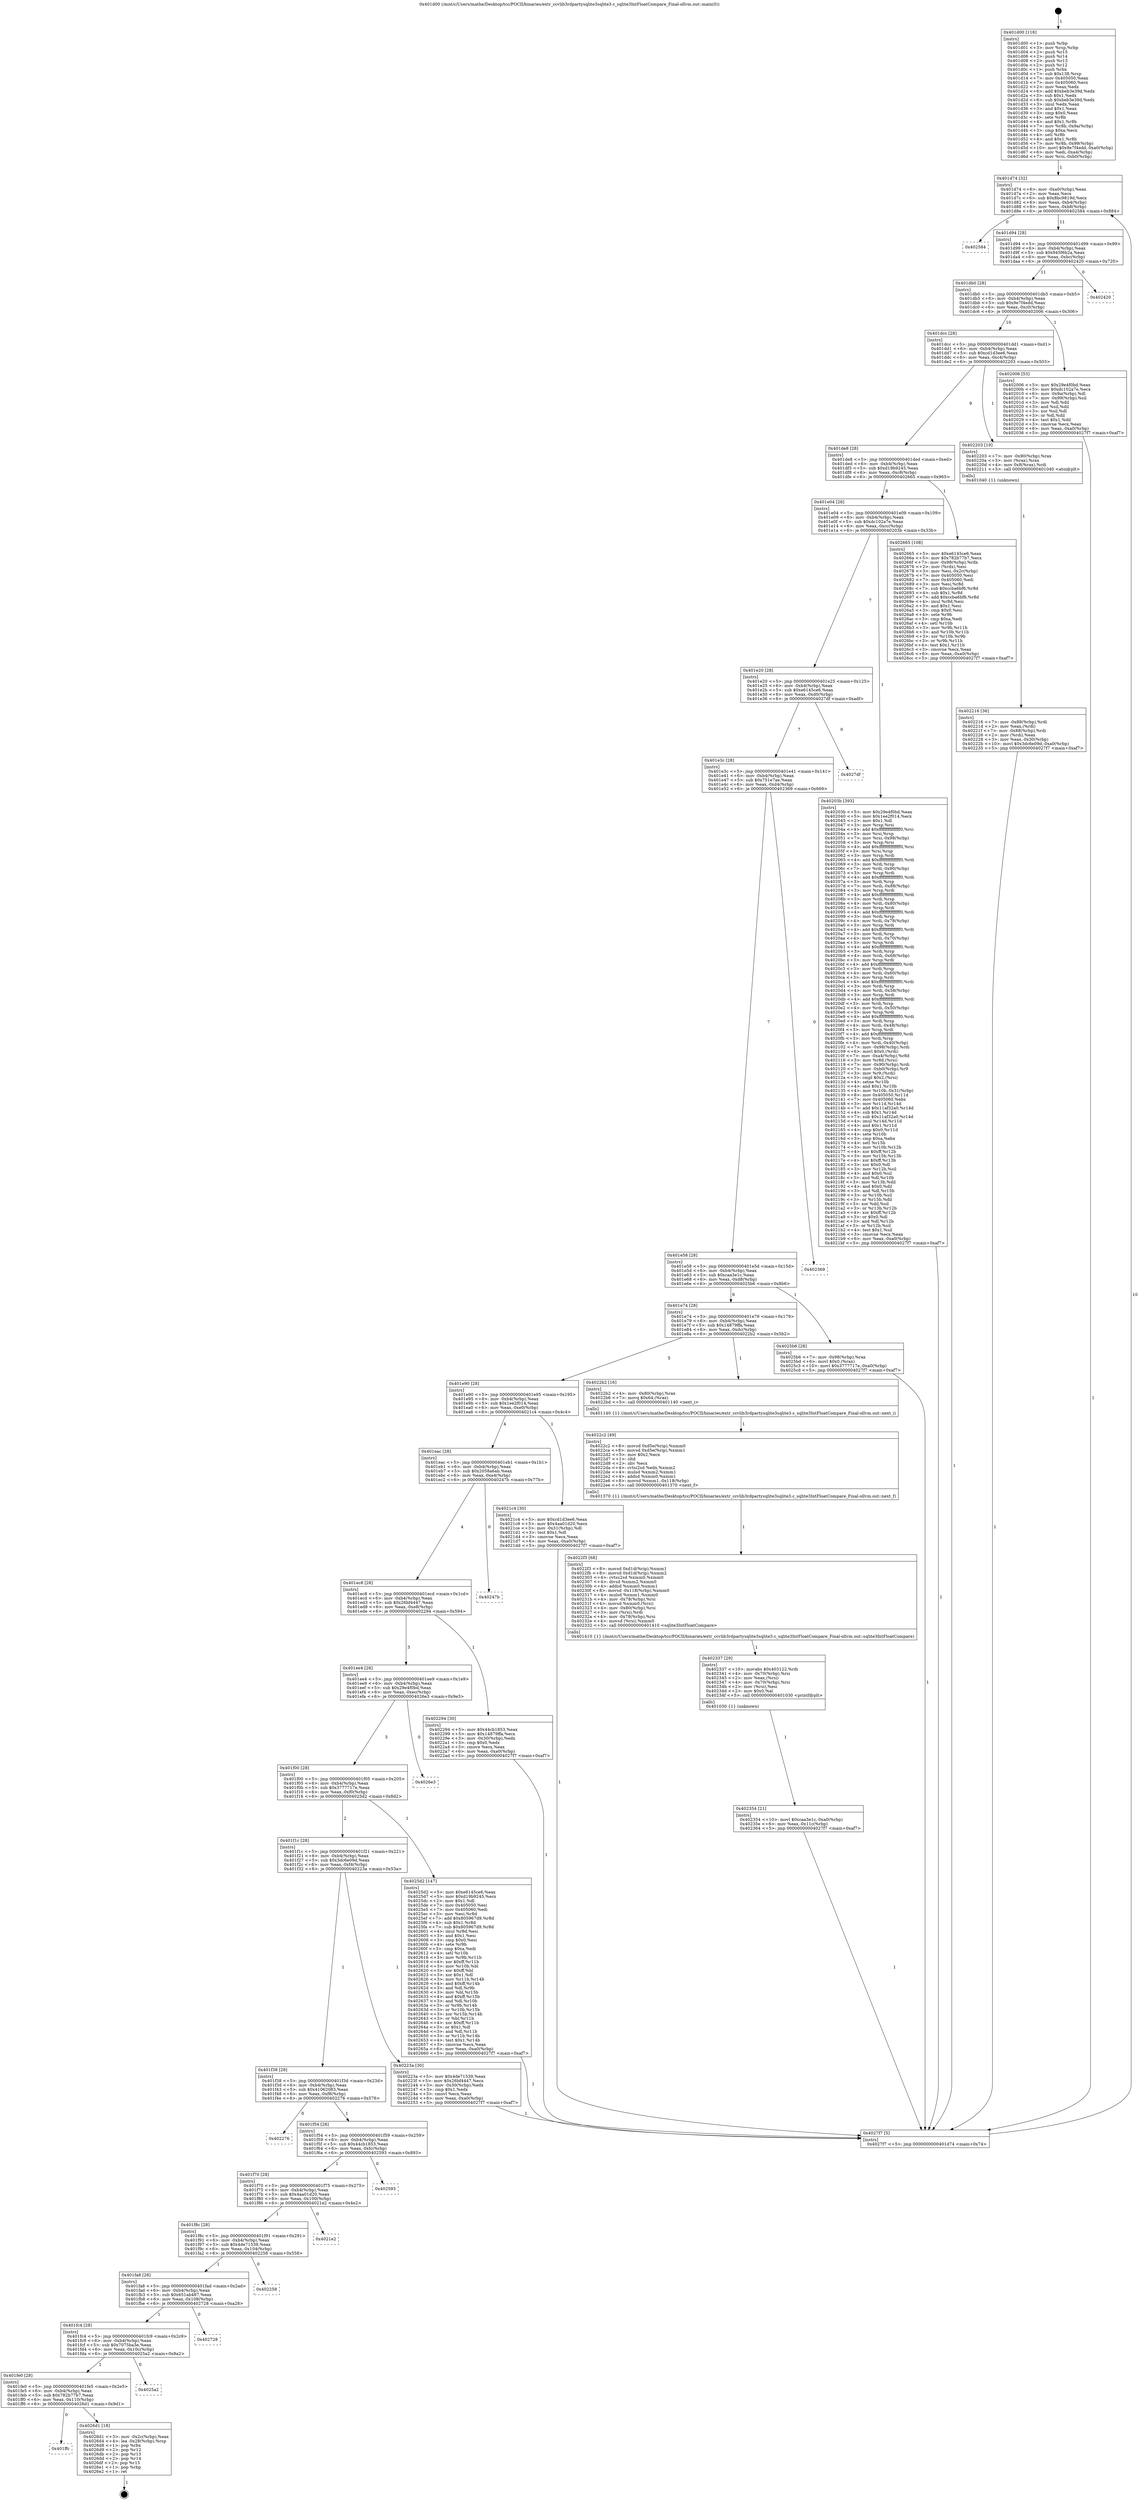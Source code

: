 digraph "0x401d00" {
  label = "0x401d00 (/mnt/c/Users/mathe/Desktop/tcc/POCII/binaries/extr_ccvlib3rdpartysqlite3sqlite3.c_sqlite3IntFloatCompare_Final-ollvm.out::main(0))"
  labelloc = "t"
  node[shape=record]

  Entry [label="",width=0.3,height=0.3,shape=circle,fillcolor=black,style=filled]
  "0x401d74" [label="{
     0x401d74 [32]\l
     | [instrs]\l
     &nbsp;&nbsp;0x401d74 \<+6\>: mov -0xa0(%rbp),%eax\l
     &nbsp;&nbsp;0x401d7a \<+2\>: mov %eax,%ecx\l
     &nbsp;&nbsp;0x401d7c \<+6\>: sub $0x8bc9819d,%ecx\l
     &nbsp;&nbsp;0x401d82 \<+6\>: mov %eax,-0xb4(%rbp)\l
     &nbsp;&nbsp;0x401d88 \<+6\>: mov %ecx,-0xb8(%rbp)\l
     &nbsp;&nbsp;0x401d8e \<+6\>: je 0000000000402584 \<main+0x884\>\l
  }"]
  "0x402584" [label="{
     0x402584\l
  }", style=dashed]
  "0x401d94" [label="{
     0x401d94 [28]\l
     | [instrs]\l
     &nbsp;&nbsp;0x401d94 \<+5\>: jmp 0000000000401d99 \<main+0x99\>\l
     &nbsp;&nbsp;0x401d99 \<+6\>: mov -0xb4(%rbp),%eax\l
     &nbsp;&nbsp;0x401d9f \<+5\>: sub $0x945f6b2a,%eax\l
     &nbsp;&nbsp;0x401da4 \<+6\>: mov %eax,-0xbc(%rbp)\l
     &nbsp;&nbsp;0x401daa \<+6\>: je 0000000000402420 \<main+0x720\>\l
  }"]
  Exit [label="",width=0.3,height=0.3,shape=circle,fillcolor=black,style=filled,peripheries=2]
  "0x402420" [label="{
     0x402420\l
  }", style=dashed]
  "0x401db0" [label="{
     0x401db0 [28]\l
     | [instrs]\l
     &nbsp;&nbsp;0x401db0 \<+5\>: jmp 0000000000401db5 \<main+0xb5\>\l
     &nbsp;&nbsp;0x401db5 \<+6\>: mov -0xb4(%rbp),%eax\l
     &nbsp;&nbsp;0x401dbb \<+5\>: sub $0x9e7f4edd,%eax\l
     &nbsp;&nbsp;0x401dc0 \<+6\>: mov %eax,-0xc0(%rbp)\l
     &nbsp;&nbsp;0x401dc6 \<+6\>: je 0000000000402006 \<main+0x306\>\l
  }"]
  "0x401ffc" [label="{
     0x401ffc\l
  }", style=dashed]
  "0x402006" [label="{
     0x402006 [53]\l
     | [instrs]\l
     &nbsp;&nbsp;0x402006 \<+5\>: mov $0x29e4f0bd,%eax\l
     &nbsp;&nbsp;0x40200b \<+5\>: mov $0xdc102a7e,%ecx\l
     &nbsp;&nbsp;0x402010 \<+6\>: mov -0x9a(%rbp),%dl\l
     &nbsp;&nbsp;0x402016 \<+7\>: mov -0x99(%rbp),%sil\l
     &nbsp;&nbsp;0x40201d \<+3\>: mov %dl,%dil\l
     &nbsp;&nbsp;0x402020 \<+3\>: and %sil,%dil\l
     &nbsp;&nbsp;0x402023 \<+3\>: xor %sil,%dl\l
     &nbsp;&nbsp;0x402026 \<+3\>: or %dl,%dil\l
     &nbsp;&nbsp;0x402029 \<+4\>: test $0x1,%dil\l
     &nbsp;&nbsp;0x40202d \<+3\>: cmovne %ecx,%eax\l
     &nbsp;&nbsp;0x402030 \<+6\>: mov %eax,-0xa0(%rbp)\l
     &nbsp;&nbsp;0x402036 \<+5\>: jmp 00000000004027f7 \<main+0xaf7\>\l
  }"]
  "0x401dcc" [label="{
     0x401dcc [28]\l
     | [instrs]\l
     &nbsp;&nbsp;0x401dcc \<+5\>: jmp 0000000000401dd1 \<main+0xd1\>\l
     &nbsp;&nbsp;0x401dd1 \<+6\>: mov -0xb4(%rbp),%eax\l
     &nbsp;&nbsp;0x401dd7 \<+5\>: sub $0xcd1d3ee6,%eax\l
     &nbsp;&nbsp;0x401ddc \<+6\>: mov %eax,-0xc4(%rbp)\l
     &nbsp;&nbsp;0x401de2 \<+6\>: je 0000000000402203 \<main+0x503\>\l
  }"]
  "0x4027f7" [label="{
     0x4027f7 [5]\l
     | [instrs]\l
     &nbsp;&nbsp;0x4027f7 \<+5\>: jmp 0000000000401d74 \<main+0x74\>\l
  }"]
  "0x401d00" [label="{
     0x401d00 [116]\l
     | [instrs]\l
     &nbsp;&nbsp;0x401d00 \<+1\>: push %rbp\l
     &nbsp;&nbsp;0x401d01 \<+3\>: mov %rsp,%rbp\l
     &nbsp;&nbsp;0x401d04 \<+2\>: push %r15\l
     &nbsp;&nbsp;0x401d06 \<+2\>: push %r14\l
     &nbsp;&nbsp;0x401d08 \<+2\>: push %r13\l
     &nbsp;&nbsp;0x401d0a \<+2\>: push %r12\l
     &nbsp;&nbsp;0x401d0c \<+1\>: push %rbx\l
     &nbsp;&nbsp;0x401d0d \<+7\>: sub $0x138,%rsp\l
     &nbsp;&nbsp;0x401d14 \<+7\>: mov 0x405050,%eax\l
     &nbsp;&nbsp;0x401d1b \<+7\>: mov 0x405060,%ecx\l
     &nbsp;&nbsp;0x401d22 \<+2\>: mov %eax,%edx\l
     &nbsp;&nbsp;0x401d24 \<+6\>: add $0xbeb3e39d,%edx\l
     &nbsp;&nbsp;0x401d2a \<+3\>: sub $0x1,%edx\l
     &nbsp;&nbsp;0x401d2d \<+6\>: sub $0xbeb3e39d,%edx\l
     &nbsp;&nbsp;0x401d33 \<+3\>: imul %edx,%eax\l
     &nbsp;&nbsp;0x401d36 \<+3\>: and $0x1,%eax\l
     &nbsp;&nbsp;0x401d39 \<+3\>: cmp $0x0,%eax\l
     &nbsp;&nbsp;0x401d3c \<+4\>: sete %r8b\l
     &nbsp;&nbsp;0x401d40 \<+4\>: and $0x1,%r8b\l
     &nbsp;&nbsp;0x401d44 \<+7\>: mov %r8b,-0x9a(%rbp)\l
     &nbsp;&nbsp;0x401d4b \<+3\>: cmp $0xa,%ecx\l
     &nbsp;&nbsp;0x401d4e \<+4\>: setl %r8b\l
     &nbsp;&nbsp;0x401d52 \<+4\>: and $0x1,%r8b\l
     &nbsp;&nbsp;0x401d56 \<+7\>: mov %r8b,-0x99(%rbp)\l
     &nbsp;&nbsp;0x401d5d \<+10\>: movl $0x9e7f4edd,-0xa0(%rbp)\l
     &nbsp;&nbsp;0x401d67 \<+6\>: mov %edi,-0xa4(%rbp)\l
     &nbsp;&nbsp;0x401d6d \<+7\>: mov %rsi,-0xb0(%rbp)\l
  }"]
  "0x4026d1" [label="{
     0x4026d1 [18]\l
     | [instrs]\l
     &nbsp;&nbsp;0x4026d1 \<+3\>: mov -0x2c(%rbp),%eax\l
     &nbsp;&nbsp;0x4026d4 \<+4\>: lea -0x28(%rbp),%rsp\l
     &nbsp;&nbsp;0x4026d8 \<+1\>: pop %rbx\l
     &nbsp;&nbsp;0x4026d9 \<+2\>: pop %r12\l
     &nbsp;&nbsp;0x4026db \<+2\>: pop %r13\l
     &nbsp;&nbsp;0x4026dd \<+2\>: pop %r14\l
     &nbsp;&nbsp;0x4026df \<+2\>: pop %r15\l
     &nbsp;&nbsp;0x4026e1 \<+1\>: pop %rbp\l
     &nbsp;&nbsp;0x4026e2 \<+1\>: ret\l
  }"]
  "0x402203" [label="{
     0x402203 [19]\l
     | [instrs]\l
     &nbsp;&nbsp;0x402203 \<+7\>: mov -0x90(%rbp),%rax\l
     &nbsp;&nbsp;0x40220a \<+3\>: mov (%rax),%rax\l
     &nbsp;&nbsp;0x40220d \<+4\>: mov 0x8(%rax),%rdi\l
     &nbsp;&nbsp;0x402211 \<+5\>: call 0000000000401040 \<atoi@plt\>\l
     | [calls]\l
     &nbsp;&nbsp;0x401040 \{1\} (unknown)\l
  }"]
  "0x401de8" [label="{
     0x401de8 [28]\l
     | [instrs]\l
     &nbsp;&nbsp;0x401de8 \<+5\>: jmp 0000000000401ded \<main+0xed\>\l
     &nbsp;&nbsp;0x401ded \<+6\>: mov -0xb4(%rbp),%eax\l
     &nbsp;&nbsp;0x401df3 \<+5\>: sub $0xd19b9245,%eax\l
     &nbsp;&nbsp;0x401df8 \<+6\>: mov %eax,-0xc8(%rbp)\l
     &nbsp;&nbsp;0x401dfe \<+6\>: je 0000000000402665 \<main+0x965\>\l
  }"]
  "0x401fe0" [label="{
     0x401fe0 [28]\l
     | [instrs]\l
     &nbsp;&nbsp;0x401fe0 \<+5\>: jmp 0000000000401fe5 \<main+0x2e5\>\l
     &nbsp;&nbsp;0x401fe5 \<+6\>: mov -0xb4(%rbp),%eax\l
     &nbsp;&nbsp;0x401feb \<+5\>: sub $0x782b77b7,%eax\l
     &nbsp;&nbsp;0x401ff0 \<+6\>: mov %eax,-0x110(%rbp)\l
     &nbsp;&nbsp;0x401ff6 \<+6\>: je 00000000004026d1 \<main+0x9d1\>\l
  }"]
  "0x402665" [label="{
     0x402665 [108]\l
     | [instrs]\l
     &nbsp;&nbsp;0x402665 \<+5\>: mov $0xe6145ce6,%eax\l
     &nbsp;&nbsp;0x40266a \<+5\>: mov $0x782b77b7,%ecx\l
     &nbsp;&nbsp;0x40266f \<+7\>: mov -0x98(%rbp),%rdx\l
     &nbsp;&nbsp;0x402676 \<+2\>: mov (%rdx),%esi\l
     &nbsp;&nbsp;0x402678 \<+3\>: mov %esi,-0x2c(%rbp)\l
     &nbsp;&nbsp;0x40267b \<+7\>: mov 0x405050,%esi\l
     &nbsp;&nbsp;0x402682 \<+7\>: mov 0x405060,%edi\l
     &nbsp;&nbsp;0x402689 \<+3\>: mov %esi,%r8d\l
     &nbsp;&nbsp;0x40268c \<+7\>: sub $0xccba6bf6,%r8d\l
     &nbsp;&nbsp;0x402693 \<+4\>: sub $0x1,%r8d\l
     &nbsp;&nbsp;0x402697 \<+7\>: add $0xccba6bf6,%r8d\l
     &nbsp;&nbsp;0x40269e \<+4\>: imul %r8d,%esi\l
     &nbsp;&nbsp;0x4026a2 \<+3\>: and $0x1,%esi\l
     &nbsp;&nbsp;0x4026a5 \<+3\>: cmp $0x0,%esi\l
     &nbsp;&nbsp;0x4026a8 \<+4\>: sete %r9b\l
     &nbsp;&nbsp;0x4026ac \<+3\>: cmp $0xa,%edi\l
     &nbsp;&nbsp;0x4026af \<+4\>: setl %r10b\l
     &nbsp;&nbsp;0x4026b3 \<+3\>: mov %r9b,%r11b\l
     &nbsp;&nbsp;0x4026b6 \<+3\>: and %r10b,%r11b\l
     &nbsp;&nbsp;0x4026b9 \<+3\>: xor %r10b,%r9b\l
     &nbsp;&nbsp;0x4026bc \<+3\>: or %r9b,%r11b\l
     &nbsp;&nbsp;0x4026bf \<+4\>: test $0x1,%r11b\l
     &nbsp;&nbsp;0x4026c3 \<+3\>: cmovne %ecx,%eax\l
     &nbsp;&nbsp;0x4026c6 \<+6\>: mov %eax,-0xa0(%rbp)\l
     &nbsp;&nbsp;0x4026cc \<+5\>: jmp 00000000004027f7 \<main+0xaf7\>\l
  }"]
  "0x401e04" [label="{
     0x401e04 [28]\l
     | [instrs]\l
     &nbsp;&nbsp;0x401e04 \<+5\>: jmp 0000000000401e09 \<main+0x109\>\l
     &nbsp;&nbsp;0x401e09 \<+6\>: mov -0xb4(%rbp),%eax\l
     &nbsp;&nbsp;0x401e0f \<+5\>: sub $0xdc102a7e,%eax\l
     &nbsp;&nbsp;0x401e14 \<+6\>: mov %eax,-0xcc(%rbp)\l
     &nbsp;&nbsp;0x401e1a \<+6\>: je 000000000040203b \<main+0x33b\>\l
  }"]
  "0x4025a2" [label="{
     0x4025a2\l
  }", style=dashed]
  "0x40203b" [label="{
     0x40203b [393]\l
     | [instrs]\l
     &nbsp;&nbsp;0x40203b \<+5\>: mov $0x29e4f0bd,%eax\l
     &nbsp;&nbsp;0x402040 \<+5\>: mov $0x1ee2f014,%ecx\l
     &nbsp;&nbsp;0x402045 \<+2\>: mov $0x1,%dl\l
     &nbsp;&nbsp;0x402047 \<+3\>: mov %rsp,%rsi\l
     &nbsp;&nbsp;0x40204a \<+4\>: add $0xfffffffffffffff0,%rsi\l
     &nbsp;&nbsp;0x40204e \<+3\>: mov %rsi,%rsp\l
     &nbsp;&nbsp;0x402051 \<+7\>: mov %rsi,-0x98(%rbp)\l
     &nbsp;&nbsp;0x402058 \<+3\>: mov %rsp,%rsi\l
     &nbsp;&nbsp;0x40205b \<+4\>: add $0xfffffffffffffff0,%rsi\l
     &nbsp;&nbsp;0x40205f \<+3\>: mov %rsi,%rsp\l
     &nbsp;&nbsp;0x402062 \<+3\>: mov %rsp,%rdi\l
     &nbsp;&nbsp;0x402065 \<+4\>: add $0xfffffffffffffff0,%rdi\l
     &nbsp;&nbsp;0x402069 \<+3\>: mov %rdi,%rsp\l
     &nbsp;&nbsp;0x40206c \<+7\>: mov %rdi,-0x90(%rbp)\l
     &nbsp;&nbsp;0x402073 \<+3\>: mov %rsp,%rdi\l
     &nbsp;&nbsp;0x402076 \<+4\>: add $0xfffffffffffffff0,%rdi\l
     &nbsp;&nbsp;0x40207a \<+3\>: mov %rdi,%rsp\l
     &nbsp;&nbsp;0x40207d \<+7\>: mov %rdi,-0x88(%rbp)\l
     &nbsp;&nbsp;0x402084 \<+3\>: mov %rsp,%rdi\l
     &nbsp;&nbsp;0x402087 \<+4\>: add $0xfffffffffffffff0,%rdi\l
     &nbsp;&nbsp;0x40208b \<+3\>: mov %rdi,%rsp\l
     &nbsp;&nbsp;0x40208e \<+4\>: mov %rdi,-0x80(%rbp)\l
     &nbsp;&nbsp;0x402092 \<+3\>: mov %rsp,%rdi\l
     &nbsp;&nbsp;0x402095 \<+4\>: add $0xfffffffffffffff0,%rdi\l
     &nbsp;&nbsp;0x402099 \<+3\>: mov %rdi,%rsp\l
     &nbsp;&nbsp;0x40209c \<+4\>: mov %rdi,-0x78(%rbp)\l
     &nbsp;&nbsp;0x4020a0 \<+3\>: mov %rsp,%rdi\l
     &nbsp;&nbsp;0x4020a3 \<+4\>: add $0xfffffffffffffff0,%rdi\l
     &nbsp;&nbsp;0x4020a7 \<+3\>: mov %rdi,%rsp\l
     &nbsp;&nbsp;0x4020aa \<+4\>: mov %rdi,-0x70(%rbp)\l
     &nbsp;&nbsp;0x4020ae \<+3\>: mov %rsp,%rdi\l
     &nbsp;&nbsp;0x4020b1 \<+4\>: add $0xfffffffffffffff0,%rdi\l
     &nbsp;&nbsp;0x4020b5 \<+3\>: mov %rdi,%rsp\l
     &nbsp;&nbsp;0x4020b8 \<+4\>: mov %rdi,-0x68(%rbp)\l
     &nbsp;&nbsp;0x4020bc \<+3\>: mov %rsp,%rdi\l
     &nbsp;&nbsp;0x4020bf \<+4\>: add $0xfffffffffffffff0,%rdi\l
     &nbsp;&nbsp;0x4020c3 \<+3\>: mov %rdi,%rsp\l
     &nbsp;&nbsp;0x4020c6 \<+4\>: mov %rdi,-0x60(%rbp)\l
     &nbsp;&nbsp;0x4020ca \<+3\>: mov %rsp,%rdi\l
     &nbsp;&nbsp;0x4020cd \<+4\>: add $0xfffffffffffffff0,%rdi\l
     &nbsp;&nbsp;0x4020d1 \<+3\>: mov %rdi,%rsp\l
     &nbsp;&nbsp;0x4020d4 \<+4\>: mov %rdi,-0x58(%rbp)\l
     &nbsp;&nbsp;0x4020d8 \<+3\>: mov %rsp,%rdi\l
     &nbsp;&nbsp;0x4020db \<+4\>: add $0xfffffffffffffff0,%rdi\l
     &nbsp;&nbsp;0x4020df \<+3\>: mov %rdi,%rsp\l
     &nbsp;&nbsp;0x4020e2 \<+4\>: mov %rdi,-0x50(%rbp)\l
     &nbsp;&nbsp;0x4020e6 \<+3\>: mov %rsp,%rdi\l
     &nbsp;&nbsp;0x4020e9 \<+4\>: add $0xfffffffffffffff0,%rdi\l
     &nbsp;&nbsp;0x4020ed \<+3\>: mov %rdi,%rsp\l
     &nbsp;&nbsp;0x4020f0 \<+4\>: mov %rdi,-0x48(%rbp)\l
     &nbsp;&nbsp;0x4020f4 \<+3\>: mov %rsp,%rdi\l
     &nbsp;&nbsp;0x4020f7 \<+4\>: add $0xfffffffffffffff0,%rdi\l
     &nbsp;&nbsp;0x4020fb \<+3\>: mov %rdi,%rsp\l
     &nbsp;&nbsp;0x4020fe \<+4\>: mov %rdi,-0x40(%rbp)\l
     &nbsp;&nbsp;0x402102 \<+7\>: mov -0x98(%rbp),%rdi\l
     &nbsp;&nbsp;0x402109 \<+6\>: movl $0x0,(%rdi)\l
     &nbsp;&nbsp;0x40210f \<+7\>: mov -0xa4(%rbp),%r8d\l
     &nbsp;&nbsp;0x402116 \<+3\>: mov %r8d,(%rsi)\l
     &nbsp;&nbsp;0x402119 \<+7\>: mov -0x90(%rbp),%rdi\l
     &nbsp;&nbsp;0x402120 \<+7\>: mov -0xb0(%rbp),%r9\l
     &nbsp;&nbsp;0x402127 \<+3\>: mov %r9,(%rdi)\l
     &nbsp;&nbsp;0x40212a \<+3\>: cmpl $0x2,(%rsi)\l
     &nbsp;&nbsp;0x40212d \<+4\>: setne %r10b\l
     &nbsp;&nbsp;0x402131 \<+4\>: and $0x1,%r10b\l
     &nbsp;&nbsp;0x402135 \<+4\>: mov %r10b,-0x31(%rbp)\l
     &nbsp;&nbsp;0x402139 \<+8\>: mov 0x405050,%r11d\l
     &nbsp;&nbsp;0x402141 \<+7\>: mov 0x405060,%ebx\l
     &nbsp;&nbsp;0x402148 \<+3\>: mov %r11d,%r14d\l
     &nbsp;&nbsp;0x40214b \<+7\>: add $0x11af32a0,%r14d\l
     &nbsp;&nbsp;0x402152 \<+4\>: sub $0x1,%r14d\l
     &nbsp;&nbsp;0x402156 \<+7\>: sub $0x11af32a0,%r14d\l
     &nbsp;&nbsp;0x40215d \<+4\>: imul %r14d,%r11d\l
     &nbsp;&nbsp;0x402161 \<+4\>: and $0x1,%r11d\l
     &nbsp;&nbsp;0x402165 \<+4\>: cmp $0x0,%r11d\l
     &nbsp;&nbsp;0x402169 \<+4\>: sete %r10b\l
     &nbsp;&nbsp;0x40216d \<+3\>: cmp $0xa,%ebx\l
     &nbsp;&nbsp;0x402170 \<+4\>: setl %r15b\l
     &nbsp;&nbsp;0x402174 \<+3\>: mov %r10b,%r12b\l
     &nbsp;&nbsp;0x402177 \<+4\>: xor $0xff,%r12b\l
     &nbsp;&nbsp;0x40217b \<+3\>: mov %r15b,%r13b\l
     &nbsp;&nbsp;0x40217e \<+4\>: xor $0xff,%r13b\l
     &nbsp;&nbsp;0x402182 \<+3\>: xor $0x0,%dl\l
     &nbsp;&nbsp;0x402185 \<+3\>: mov %r12b,%sil\l
     &nbsp;&nbsp;0x402188 \<+4\>: and $0x0,%sil\l
     &nbsp;&nbsp;0x40218c \<+3\>: and %dl,%r10b\l
     &nbsp;&nbsp;0x40218f \<+3\>: mov %r13b,%dil\l
     &nbsp;&nbsp;0x402192 \<+4\>: and $0x0,%dil\l
     &nbsp;&nbsp;0x402196 \<+3\>: and %dl,%r15b\l
     &nbsp;&nbsp;0x402199 \<+3\>: or %r10b,%sil\l
     &nbsp;&nbsp;0x40219c \<+3\>: or %r15b,%dil\l
     &nbsp;&nbsp;0x40219f \<+3\>: xor %dil,%sil\l
     &nbsp;&nbsp;0x4021a2 \<+3\>: or %r13b,%r12b\l
     &nbsp;&nbsp;0x4021a5 \<+4\>: xor $0xff,%r12b\l
     &nbsp;&nbsp;0x4021a9 \<+3\>: or $0x0,%dl\l
     &nbsp;&nbsp;0x4021ac \<+3\>: and %dl,%r12b\l
     &nbsp;&nbsp;0x4021af \<+3\>: or %r12b,%sil\l
     &nbsp;&nbsp;0x4021b2 \<+4\>: test $0x1,%sil\l
     &nbsp;&nbsp;0x4021b6 \<+3\>: cmovne %ecx,%eax\l
     &nbsp;&nbsp;0x4021b9 \<+6\>: mov %eax,-0xa0(%rbp)\l
     &nbsp;&nbsp;0x4021bf \<+5\>: jmp 00000000004027f7 \<main+0xaf7\>\l
  }"]
  "0x401e20" [label="{
     0x401e20 [28]\l
     | [instrs]\l
     &nbsp;&nbsp;0x401e20 \<+5\>: jmp 0000000000401e25 \<main+0x125\>\l
     &nbsp;&nbsp;0x401e25 \<+6\>: mov -0xb4(%rbp),%eax\l
     &nbsp;&nbsp;0x401e2b \<+5\>: sub $0xe6145ce6,%eax\l
     &nbsp;&nbsp;0x401e30 \<+6\>: mov %eax,-0xd0(%rbp)\l
     &nbsp;&nbsp;0x401e36 \<+6\>: je 00000000004027df \<main+0xadf\>\l
  }"]
  "0x401fc4" [label="{
     0x401fc4 [28]\l
     | [instrs]\l
     &nbsp;&nbsp;0x401fc4 \<+5\>: jmp 0000000000401fc9 \<main+0x2c9\>\l
     &nbsp;&nbsp;0x401fc9 \<+6\>: mov -0xb4(%rbp),%eax\l
     &nbsp;&nbsp;0x401fcf \<+5\>: sub $0x7075ba3e,%eax\l
     &nbsp;&nbsp;0x401fd4 \<+6\>: mov %eax,-0x10c(%rbp)\l
     &nbsp;&nbsp;0x401fda \<+6\>: je 00000000004025a2 \<main+0x8a2\>\l
  }"]
  "0x402728" [label="{
     0x402728\l
  }", style=dashed]
  "0x4027df" [label="{
     0x4027df\l
  }", style=dashed]
  "0x401e3c" [label="{
     0x401e3c [28]\l
     | [instrs]\l
     &nbsp;&nbsp;0x401e3c \<+5\>: jmp 0000000000401e41 \<main+0x141\>\l
     &nbsp;&nbsp;0x401e41 \<+6\>: mov -0xb4(%rbp),%eax\l
     &nbsp;&nbsp;0x401e47 \<+5\>: sub $0x751e7ae,%eax\l
     &nbsp;&nbsp;0x401e4c \<+6\>: mov %eax,-0xd4(%rbp)\l
     &nbsp;&nbsp;0x401e52 \<+6\>: je 0000000000402369 \<main+0x669\>\l
  }"]
  "0x401fa8" [label="{
     0x401fa8 [28]\l
     | [instrs]\l
     &nbsp;&nbsp;0x401fa8 \<+5\>: jmp 0000000000401fad \<main+0x2ad\>\l
     &nbsp;&nbsp;0x401fad \<+6\>: mov -0xb4(%rbp),%eax\l
     &nbsp;&nbsp;0x401fb3 \<+5\>: sub $0x651ab487,%eax\l
     &nbsp;&nbsp;0x401fb8 \<+6\>: mov %eax,-0x108(%rbp)\l
     &nbsp;&nbsp;0x401fbe \<+6\>: je 0000000000402728 \<main+0xa28\>\l
  }"]
  "0x402369" [label="{
     0x402369\l
  }", style=dashed]
  "0x401e58" [label="{
     0x401e58 [28]\l
     | [instrs]\l
     &nbsp;&nbsp;0x401e58 \<+5\>: jmp 0000000000401e5d \<main+0x15d\>\l
     &nbsp;&nbsp;0x401e5d \<+6\>: mov -0xb4(%rbp),%eax\l
     &nbsp;&nbsp;0x401e63 \<+5\>: sub $0xcaa3e1c,%eax\l
     &nbsp;&nbsp;0x401e68 \<+6\>: mov %eax,-0xd8(%rbp)\l
     &nbsp;&nbsp;0x401e6e \<+6\>: je 00000000004025b6 \<main+0x8b6\>\l
  }"]
  "0x402258" [label="{
     0x402258\l
  }", style=dashed]
  "0x4025b6" [label="{
     0x4025b6 [28]\l
     | [instrs]\l
     &nbsp;&nbsp;0x4025b6 \<+7\>: mov -0x98(%rbp),%rax\l
     &nbsp;&nbsp;0x4025bd \<+6\>: movl $0x0,(%rax)\l
     &nbsp;&nbsp;0x4025c3 \<+10\>: movl $0x3777717e,-0xa0(%rbp)\l
     &nbsp;&nbsp;0x4025cd \<+5\>: jmp 00000000004027f7 \<main+0xaf7\>\l
  }"]
  "0x401e74" [label="{
     0x401e74 [28]\l
     | [instrs]\l
     &nbsp;&nbsp;0x401e74 \<+5\>: jmp 0000000000401e79 \<main+0x179\>\l
     &nbsp;&nbsp;0x401e79 \<+6\>: mov -0xb4(%rbp),%eax\l
     &nbsp;&nbsp;0x401e7f \<+5\>: sub $0x14879ffa,%eax\l
     &nbsp;&nbsp;0x401e84 \<+6\>: mov %eax,-0xdc(%rbp)\l
     &nbsp;&nbsp;0x401e8a \<+6\>: je 00000000004022b2 \<main+0x5b2\>\l
  }"]
  "0x401f8c" [label="{
     0x401f8c [28]\l
     | [instrs]\l
     &nbsp;&nbsp;0x401f8c \<+5\>: jmp 0000000000401f91 \<main+0x291\>\l
     &nbsp;&nbsp;0x401f91 \<+6\>: mov -0xb4(%rbp),%eax\l
     &nbsp;&nbsp;0x401f97 \<+5\>: sub $0x4de71539,%eax\l
     &nbsp;&nbsp;0x401f9c \<+6\>: mov %eax,-0x104(%rbp)\l
     &nbsp;&nbsp;0x401fa2 \<+6\>: je 0000000000402258 \<main+0x558\>\l
  }"]
  "0x4022b2" [label="{
     0x4022b2 [16]\l
     | [instrs]\l
     &nbsp;&nbsp;0x4022b2 \<+4\>: mov -0x80(%rbp),%rax\l
     &nbsp;&nbsp;0x4022b6 \<+7\>: movq $0x64,(%rax)\l
     &nbsp;&nbsp;0x4022bd \<+5\>: call 0000000000401140 \<next_i\>\l
     | [calls]\l
     &nbsp;&nbsp;0x401140 \{1\} (/mnt/c/Users/mathe/Desktop/tcc/POCII/binaries/extr_ccvlib3rdpartysqlite3sqlite3.c_sqlite3IntFloatCompare_Final-ollvm.out::next_i)\l
  }"]
  "0x401e90" [label="{
     0x401e90 [28]\l
     | [instrs]\l
     &nbsp;&nbsp;0x401e90 \<+5\>: jmp 0000000000401e95 \<main+0x195\>\l
     &nbsp;&nbsp;0x401e95 \<+6\>: mov -0xb4(%rbp),%eax\l
     &nbsp;&nbsp;0x401e9b \<+5\>: sub $0x1ee2f014,%eax\l
     &nbsp;&nbsp;0x401ea0 \<+6\>: mov %eax,-0xe0(%rbp)\l
     &nbsp;&nbsp;0x401ea6 \<+6\>: je 00000000004021c4 \<main+0x4c4\>\l
  }"]
  "0x4021e2" [label="{
     0x4021e2\l
  }", style=dashed]
  "0x4021c4" [label="{
     0x4021c4 [30]\l
     | [instrs]\l
     &nbsp;&nbsp;0x4021c4 \<+5\>: mov $0xcd1d3ee6,%eax\l
     &nbsp;&nbsp;0x4021c9 \<+5\>: mov $0x4aa01d20,%ecx\l
     &nbsp;&nbsp;0x4021ce \<+3\>: mov -0x31(%rbp),%dl\l
     &nbsp;&nbsp;0x4021d1 \<+3\>: test $0x1,%dl\l
     &nbsp;&nbsp;0x4021d4 \<+3\>: cmovne %ecx,%eax\l
     &nbsp;&nbsp;0x4021d7 \<+6\>: mov %eax,-0xa0(%rbp)\l
     &nbsp;&nbsp;0x4021dd \<+5\>: jmp 00000000004027f7 \<main+0xaf7\>\l
  }"]
  "0x401eac" [label="{
     0x401eac [28]\l
     | [instrs]\l
     &nbsp;&nbsp;0x401eac \<+5\>: jmp 0000000000401eb1 \<main+0x1b1\>\l
     &nbsp;&nbsp;0x401eb1 \<+6\>: mov -0xb4(%rbp),%eax\l
     &nbsp;&nbsp;0x401eb7 \<+5\>: sub $0x2058a6ab,%eax\l
     &nbsp;&nbsp;0x401ebc \<+6\>: mov %eax,-0xe4(%rbp)\l
     &nbsp;&nbsp;0x401ec2 \<+6\>: je 000000000040247b \<main+0x77b\>\l
  }"]
  "0x402216" [label="{
     0x402216 [36]\l
     | [instrs]\l
     &nbsp;&nbsp;0x402216 \<+7\>: mov -0x88(%rbp),%rdi\l
     &nbsp;&nbsp;0x40221d \<+2\>: mov %eax,(%rdi)\l
     &nbsp;&nbsp;0x40221f \<+7\>: mov -0x88(%rbp),%rdi\l
     &nbsp;&nbsp;0x402226 \<+2\>: mov (%rdi),%eax\l
     &nbsp;&nbsp;0x402228 \<+3\>: mov %eax,-0x30(%rbp)\l
     &nbsp;&nbsp;0x40222b \<+10\>: movl $0x3dc6e09d,-0xa0(%rbp)\l
     &nbsp;&nbsp;0x402235 \<+5\>: jmp 00000000004027f7 \<main+0xaf7\>\l
  }"]
  "0x401f70" [label="{
     0x401f70 [28]\l
     | [instrs]\l
     &nbsp;&nbsp;0x401f70 \<+5\>: jmp 0000000000401f75 \<main+0x275\>\l
     &nbsp;&nbsp;0x401f75 \<+6\>: mov -0xb4(%rbp),%eax\l
     &nbsp;&nbsp;0x401f7b \<+5\>: sub $0x4aa01d20,%eax\l
     &nbsp;&nbsp;0x401f80 \<+6\>: mov %eax,-0x100(%rbp)\l
     &nbsp;&nbsp;0x401f86 \<+6\>: je 00000000004021e2 \<main+0x4e2\>\l
  }"]
  "0x40247b" [label="{
     0x40247b\l
  }", style=dashed]
  "0x401ec8" [label="{
     0x401ec8 [28]\l
     | [instrs]\l
     &nbsp;&nbsp;0x401ec8 \<+5\>: jmp 0000000000401ecd \<main+0x1cd\>\l
     &nbsp;&nbsp;0x401ecd \<+6\>: mov -0xb4(%rbp),%eax\l
     &nbsp;&nbsp;0x401ed3 \<+5\>: sub $0x26bf4447,%eax\l
     &nbsp;&nbsp;0x401ed8 \<+6\>: mov %eax,-0xe8(%rbp)\l
     &nbsp;&nbsp;0x401ede \<+6\>: je 0000000000402294 \<main+0x594\>\l
  }"]
  "0x402593" [label="{
     0x402593\l
  }", style=dashed]
  "0x402294" [label="{
     0x402294 [30]\l
     | [instrs]\l
     &nbsp;&nbsp;0x402294 \<+5\>: mov $0x44cb1853,%eax\l
     &nbsp;&nbsp;0x402299 \<+5\>: mov $0x14879ffa,%ecx\l
     &nbsp;&nbsp;0x40229e \<+3\>: mov -0x30(%rbp),%edx\l
     &nbsp;&nbsp;0x4022a1 \<+3\>: cmp $0x0,%edx\l
     &nbsp;&nbsp;0x4022a4 \<+3\>: cmove %ecx,%eax\l
     &nbsp;&nbsp;0x4022a7 \<+6\>: mov %eax,-0xa0(%rbp)\l
     &nbsp;&nbsp;0x4022ad \<+5\>: jmp 00000000004027f7 \<main+0xaf7\>\l
  }"]
  "0x401ee4" [label="{
     0x401ee4 [28]\l
     | [instrs]\l
     &nbsp;&nbsp;0x401ee4 \<+5\>: jmp 0000000000401ee9 \<main+0x1e9\>\l
     &nbsp;&nbsp;0x401ee9 \<+6\>: mov -0xb4(%rbp),%eax\l
     &nbsp;&nbsp;0x401eef \<+5\>: sub $0x29e4f0bd,%eax\l
     &nbsp;&nbsp;0x401ef4 \<+6\>: mov %eax,-0xec(%rbp)\l
     &nbsp;&nbsp;0x401efa \<+6\>: je 00000000004026e3 \<main+0x9e3\>\l
  }"]
  "0x401f54" [label="{
     0x401f54 [28]\l
     | [instrs]\l
     &nbsp;&nbsp;0x401f54 \<+5\>: jmp 0000000000401f59 \<main+0x259\>\l
     &nbsp;&nbsp;0x401f59 \<+6\>: mov -0xb4(%rbp),%eax\l
     &nbsp;&nbsp;0x401f5f \<+5\>: sub $0x44cb1853,%eax\l
     &nbsp;&nbsp;0x401f64 \<+6\>: mov %eax,-0xfc(%rbp)\l
     &nbsp;&nbsp;0x401f6a \<+6\>: je 0000000000402593 \<main+0x893\>\l
  }"]
  "0x4026e3" [label="{
     0x4026e3\l
  }", style=dashed]
  "0x401f00" [label="{
     0x401f00 [28]\l
     | [instrs]\l
     &nbsp;&nbsp;0x401f00 \<+5\>: jmp 0000000000401f05 \<main+0x205\>\l
     &nbsp;&nbsp;0x401f05 \<+6\>: mov -0xb4(%rbp),%eax\l
     &nbsp;&nbsp;0x401f0b \<+5\>: sub $0x3777717e,%eax\l
     &nbsp;&nbsp;0x401f10 \<+6\>: mov %eax,-0xf0(%rbp)\l
     &nbsp;&nbsp;0x401f16 \<+6\>: je 00000000004025d2 \<main+0x8d2\>\l
  }"]
  "0x402276" [label="{
     0x402276\l
  }", style=dashed]
  "0x4025d2" [label="{
     0x4025d2 [147]\l
     | [instrs]\l
     &nbsp;&nbsp;0x4025d2 \<+5\>: mov $0xe6145ce6,%eax\l
     &nbsp;&nbsp;0x4025d7 \<+5\>: mov $0xd19b9245,%ecx\l
     &nbsp;&nbsp;0x4025dc \<+2\>: mov $0x1,%dl\l
     &nbsp;&nbsp;0x4025de \<+7\>: mov 0x405050,%esi\l
     &nbsp;&nbsp;0x4025e5 \<+7\>: mov 0x405060,%edi\l
     &nbsp;&nbsp;0x4025ec \<+3\>: mov %esi,%r8d\l
     &nbsp;&nbsp;0x4025ef \<+7\>: add $0x805967d9,%r8d\l
     &nbsp;&nbsp;0x4025f6 \<+4\>: sub $0x1,%r8d\l
     &nbsp;&nbsp;0x4025fa \<+7\>: sub $0x805967d9,%r8d\l
     &nbsp;&nbsp;0x402601 \<+4\>: imul %r8d,%esi\l
     &nbsp;&nbsp;0x402605 \<+3\>: and $0x1,%esi\l
     &nbsp;&nbsp;0x402608 \<+3\>: cmp $0x0,%esi\l
     &nbsp;&nbsp;0x40260b \<+4\>: sete %r9b\l
     &nbsp;&nbsp;0x40260f \<+3\>: cmp $0xa,%edi\l
     &nbsp;&nbsp;0x402612 \<+4\>: setl %r10b\l
     &nbsp;&nbsp;0x402616 \<+3\>: mov %r9b,%r11b\l
     &nbsp;&nbsp;0x402619 \<+4\>: xor $0xff,%r11b\l
     &nbsp;&nbsp;0x40261d \<+3\>: mov %r10b,%bl\l
     &nbsp;&nbsp;0x402620 \<+3\>: xor $0xff,%bl\l
     &nbsp;&nbsp;0x402623 \<+3\>: xor $0x1,%dl\l
     &nbsp;&nbsp;0x402626 \<+3\>: mov %r11b,%r14b\l
     &nbsp;&nbsp;0x402629 \<+4\>: and $0xff,%r14b\l
     &nbsp;&nbsp;0x40262d \<+3\>: and %dl,%r9b\l
     &nbsp;&nbsp;0x402630 \<+3\>: mov %bl,%r15b\l
     &nbsp;&nbsp;0x402633 \<+4\>: and $0xff,%r15b\l
     &nbsp;&nbsp;0x402637 \<+3\>: and %dl,%r10b\l
     &nbsp;&nbsp;0x40263a \<+3\>: or %r9b,%r14b\l
     &nbsp;&nbsp;0x40263d \<+3\>: or %r10b,%r15b\l
     &nbsp;&nbsp;0x402640 \<+3\>: xor %r15b,%r14b\l
     &nbsp;&nbsp;0x402643 \<+3\>: or %bl,%r11b\l
     &nbsp;&nbsp;0x402646 \<+4\>: xor $0xff,%r11b\l
     &nbsp;&nbsp;0x40264a \<+3\>: or $0x1,%dl\l
     &nbsp;&nbsp;0x40264d \<+3\>: and %dl,%r11b\l
     &nbsp;&nbsp;0x402650 \<+3\>: or %r11b,%r14b\l
     &nbsp;&nbsp;0x402653 \<+4\>: test $0x1,%r14b\l
     &nbsp;&nbsp;0x402657 \<+3\>: cmovne %ecx,%eax\l
     &nbsp;&nbsp;0x40265a \<+6\>: mov %eax,-0xa0(%rbp)\l
     &nbsp;&nbsp;0x402660 \<+5\>: jmp 00000000004027f7 \<main+0xaf7\>\l
  }"]
  "0x401f1c" [label="{
     0x401f1c [28]\l
     | [instrs]\l
     &nbsp;&nbsp;0x401f1c \<+5\>: jmp 0000000000401f21 \<main+0x221\>\l
     &nbsp;&nbsp;0x401f21 \<+6\>: mov -0xb4(%rbp),%eax\l
     &nbsp;&nbsp;0x401f27 \<+5\>: sub $0x3dc6e09d,%eax\l
     &nbsp;&nbsp;0x401f2c \<+6\>: mov %eax,-0xf4(%rbp)\l
     &nbsp;&nbsp;0x401f32 \<+6\>: je 000000000040223a \<main+0x53a\>\l
  }"]
  "0x402354" [label="{
     0x402354 [21]\l
     | [instrs]\l
     &nbsp;&nbsp;0x402354 \<+10\>: movl $0xcaa3e1c,-0xa0(%rbp)\l
     &nbsp;&nbsp;0x40235e \<+6\>: mov %eax,-0x11c(%rbp)\l
     &nbsp;&nbsp;0x402364 \<+5\>: jmp 00000000004027f7 \<main+0xaf7\>\l
  }"]
  "0x40223a" [label="{
     0x40223a [30]\l
     | [instrs]\l
     &nbsp;&nbsp;0x40223a \<+5\>: mov $0x4de71539,%eax\l
     &nbsp;&nbsp;0x40223f \<+5\>: mov $0x26bf4447,%ecx\l
     &nbsp;&nbsp;0x402244 \<+3\>: mov -0x30(%rbp),%edx\l
     &nbsp;&nbsp;0x402247 \<+3\>: cmp $0x1,%edx\l
     &nbsp;&nbsp;0x40224a \<+3\>: cmovl %ecx,%eax\l
     &nbsp;&nbsp;0x40224d \<+6\>: mov %eax,-0xa0(%rbp)\l
     &nbsp;&nbsp;0x402253 \<+5\>: jmp 00000000004027f7 \<main+0xaf7\>\l
  }"]
  "0x401f38" [label="{
     0x401f38 [28]\l
     | [instrs]\l
     &nbsp;&nbsp;0x401f38 \<+5\>: jmp 0000000000401f3d \<main+0x23d\>\l
     &nbsp;&nbsp;0x401f3d \<+6\>: mov -0xb4(%rbp),%eax\l
     &nbsp;&nbsp;0x401f43 \<+5\>: sub $0x41062083,%eax\l
     &nbsp;&nbsp;0x401f48 \<+6\>: mov %eax,-0xf8(%rbp)\l
     &nbsp;&nbsp;0x401f4e \<+6\>: je 0000000000402276 \<main+0x576\>\l
  }"]
  "0x4022c2" [label="{
     0x4022c2 [49]\l
     | [instrs]\l
     &nbsp;&nbsp;0x4022c2 \<+8\>: movsd 0xd5e(%rip),%xmm0\l
     &nbsp;&nbsp;0x4022ca \<+8\>: movsd 0xd5e(%rip),%xmm1\l
     &nbsp;&nbsp;0x4022d2 \<+5\>: mov $0x2,%ecx\l
     &nbsp;&nbsp;0x4022d7 \<+1\>: cltd\l
     &nbsp;&nbsp;0x4022d8 \<+2\>: idiv %ecx\l
     &nbsp;&nbsp;0x4022da \<+4\>: cvtsi2sd %edx,%xmm2\l
     &nbsp;&nbsp;0x4022de \<+4\>: mulsd %xmm2,%xmm1\l
     &nbsp;&nbsp;0x4022e2 \<+4\>: addsd %xmm0,%xmm1\l
     &nbsp;&nbsp;0x4022e6 \<+8\>: movsd %xmm1,-0x118(%rbp)\l
     &nbsp;&nbsp;0x4022ee \<+5\>: call 0000000000401370 \<next_f\>\l
     | [calls]\l
     &nbsp;&nbsp;0x401370 \{1\} (/mnt/c/Users/mathe/Desktop/tcc/POCII/binaries/extr_ccvlib3rdpartysqlite3sqlite3.c_sqlite3IntFloatCompare_Final-ollvm.out::next_f)\l
  }"]
  "0x4022f3" [label="{
     0x4022f3 [68]\l
     | [instrs]\l
     &nbsp;&nbsp;0x4022f3 \<+8\>: movsd 0xd1d(%rip),%xmm1\l
     &nbsp;&nbsp;0x4022fb \<+8\>: movsd 0xd1d(%rip),%xmm2\l
     &nbsp;&nbsp;0x402303 \<+4\>: cvtss2sd %xmm0,%xmm0\l
     &nbsp;&nbsp;0x402307 \<+4\>: divsd %xmm2,%xmm0\l
     &nbsp;&nbsp;0x40230b \<+4\>: addsd %xmm0,%xmm1\l
     &nbsp;&nbsp;0x40230f \<+8\>: movsd -0x118(%rbp),%xmm0\l
     &nbsp;&nbsp;0x402317 \<+4\>: mulsd %xmm1,%xmm0\l
     &nbsp;&nbsp;0x40231b \<+4\>: mov -0x78(%rbp),%rsi\l
     &nbsp;&nbsp;0x40231f \<+4\>: movsd %xmm0,(%rsi)\l
     &nbsp;&nbsp;0x402323 \<+4\>: mov -0x80(%rbp),%rsi\l
     &nbsp;&nbsp;0x402327 \<+3\>: mov (%rsi),%rdi\l
     &nbsp;&nbsp;0x40232a \<+4\>: mov -0x78(%rbp),%rsi\l
     &nbsp;&nbsp;0x40232e \<+4\>: movsd (%rsi),%xmm0\l
     &nbsp;&nbsp;0x402332 \<+5\>: call 0000000000401410 \<sqlite3IntFloatCompare\>\l
     | [calls]\l
     &nbsp;&nbsp;0x401410 \{1\} (/mnt/c/Users/mathe/Desktop/tcc/POCII/binaries/extr_ccvlib3rdpartysqlite3sqlite3.c_sqlite3IntFloatCompare_Final-ollvm.out::sqlite3IntFloatCompare)\l
  }"]
  "0x402337" [label="{
     0x402337 [29]\l
     | [instrs]\l
     &nbsp;&nbsp;0x402337 \<+10\>: movabs $0x403122,%rdi\l
     &nbsp;&nbsp;0x402341 \<+4\>: mov -0x70(%rbp),%rsi\l
     &nbsp;&nbsp;0x402345 \<+2\>: mov %eax,(%rsi)\l
     &nbsp;&nbsp;0x402347 \<+4\>: mov -0x70(%rbp),%rsi\l
     &nbsp;&nbsp;0x40234b \<+2\>: mov (%rsi),%esi\l
     &nbsp;&nbsp;0x40234d \<+2\>: mov $0x0,%al\l
     &nbsp;&nbsp;0x40234f \<+5\>: call 0000000000401030 \<printf@plt\>\l
     | [calls]\l
     &nbsp;&nbsp;0x401030 \{1\} (unknown)\l
  }"]
  Entry -> "0x401d00" [label=" 1"]
  "0x401d74" -> "0x402584" [label=" 0"]
  "0x401d74" -> "0x401d94" [label=" 11"]
  "0x4026d1" -> Exit [label=" 1"]
  "0x401d94" -> "0x402420" [label=" 0"]
  "0x401d94" -> "0x401db0" [label=" 11"]
  "0x401fe0" -> "0x401ffc" [label=" 0"]
  "0x401db0" -> "0x402006" [label=" 1"]
  "0x401db0" -> "0x401dcc" [label=" 10"]
  "0x402006" -> "0x4027f7" [label=" 1"]
  "0x401d00" -> "0x401d74" [label=" 1"]
  "0x4027f7" -> "0x401d74" [label=" 10"]
  "0x401fe0" -> "0x4026d1" [label=" 1"]
  "0x401dcc" -> "0x402203" [label=" 1"]
  "0x401dcc" -> "0x401de8" [label=" 9"]
  "0x401fc4" -> "0x401fe0" [label=" 1"]
  "0x401de8" -> "0x402665" [label=" 1"]
  "0x401de8" -> "0x401e04" [label=" 8"]
  "0x401fc4" -> "0x4025a2" [label=" 0"]
  "0x401e04" -> "0x40203b" [label=" 1"]
  "0x401e04" -> "0x401e20" [label=" 7"]
  "0x401fa8" -> "0x401fc4" [label=" 1"]
  "0x40203b" -> "0x4027f7" [label=" 1"]
  "0x401fa8" -> "0x402728" [label=" 0"]
  "0x401e20" -> "0x4027df" [label=" 0"]
  "0x401e20" -> "0x401e3c" [label=" 7"]
  "0x401f8c" -> "0x401fa8" [label=" 1"]
  "0x401e3c" -> "0x402369" [label=" 0"]
  "0x401e3c" -> "0x401e58" [label=" 7"]
  "0x401f8c" -> "0x402258" [label=" 0"]
  "0x401e58" -> "0x4025b6" [label=" 1"]
  "0x401e58" -> "0x401e74" [label=" 6"]
  "0x401f70" -> "0x401f8c" [label=" 1"]
  "0x401e74" -> "0x4022b2" [label=" 1"]
  "0x401e74" -> "0x401e90" [label=" 5"]
  "0x401f70" -> "0x4021e2" [label=" 0"]
  "0x401e90" -> "0x4021c4" [label=" 1"]
  "0x401e90" -> "0x401eac" [label=" 4"]
  "0x4021c4" -> "0x4027f7" [label=" 1"]
  "0x402203" -> "0x402216" [label=" 1"]
  "0x402216" -> "0x4027f7" [label=" 1"]
  "0x401f54" -> "0x401f70" [label=" 1"]
  "0x401eac" -> "0x40247b" [label=" 0"]
  "0x401eac" -> "0x401ec8" [label=" 4"]
  "0x401f54" -> "0x402593" [label=" 0"]
  "0x401ec8" -> "0x402294" [label=" 1"]
  "0x401ec8" -> "0x401ee4" [label=" 3"]
  "0x401f38" -> "0x401f54" [label=" 1"]
  "0x401ee4" -> "0x4026e3" [label=" 0"]
  "0x401ee4" -> "0x401f00" [label=" 3"]
  "0x401f38" -> "0x402276" [label=" 0"]
  "0x401f00" -> "0x4025d2" [label=" 1"]
  "0x401f00" -> "0x401f1c" [label=" 2"]
  "0x402665" -> "0x4027f7" [label=" 1"]
  "0x401f1c" -> "0x40223a" [label=" 1"]
  "0x401f1c" -> "0x401f38" [label=" 1"]
  "0x40223a" -> "0x4027f7" [label=" 1"]
  "0x402294" -> "0x4027f7" [label=" 1"]
  "0x4022b2" -> "0x4022c2" [label=" 1"]
  "0x4022c2" -> "0x4022f3" [label=" 1"]
  "0x4022f3" -> "0x402337" [label=" 1"]
  "0x402337" -> "0x402354" [label=" 1"]
  "0x402354" -> "0x4027f7" [label=" 1"]
  "0x4025b6" -> "0x4027f7" [label=" 1"]
  "0x4025d2" -> "0x4027f7" [label=" 1"]
}
